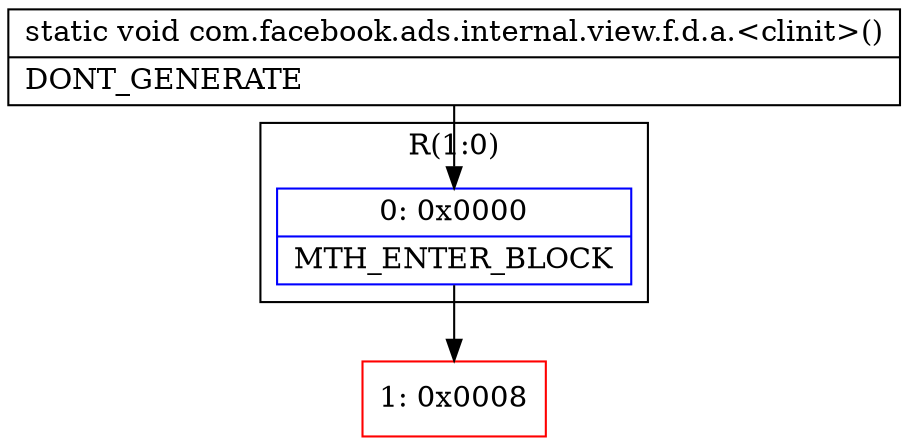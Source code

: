 digraph "CFG forcom.facebook.ads.internal.view.f.d.a.\<clinit\>()V" {
subgraph cluster_Region_1143481231 {
label = "R(1:0)";
node [shape=record,color=blue];
Node_0 [shape=record,label="{0\:\ 0x0000|MTH_ENTER_BLOCK\l}"];
}
Node_1 [shape=record,color=red,label="{1\:\ 0x0008}"];
MethodNode[shape=record,label="{static void com.facebook.ads.internal.view.f.d.a.\<clinit\>()  | DONT_GENERATE\l}"];
MethodNode -> Node_0;
Node_0 -> Node_1;
}

